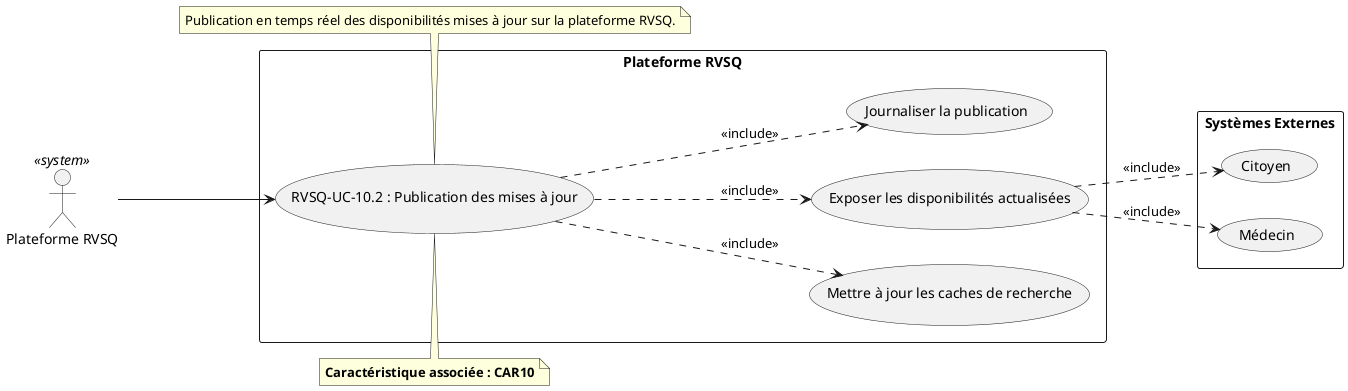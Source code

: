 @startuml RVSQ-UC-10_2_Publication_Disponibilites
left to right direction

actor "Plateforme RVSQ" as RVSQActor <<system>>

rectangle "Plateforme RVSQ" {
  usecase "RVSQ-UC-10.2 : Publication des mises à jour" as UC102
  usecase "Mettre à jour les caches de recherche" as UC102_A
  usecase "Exposer les disponibilités actualisées" as UC102_B
  usecase "Journaliser la publication" as UC102_C
}

rectangle "Systèmes Externes" {
  usecase "Citoyen" as Citoyen
  usecase "Médecin" as Medecin
}

RVSQActor --> UC102
UC102 ..> UC102_A : <<include>>
UC102 ..> UC102_B : <<include>>
UC102 ..> UC102_C : <<include>>

UC102_B ..> Citoyen : <<include>>
UC102_B ..> Medecin : <<include>>

note top of UC102
  **Caractéristique associée : CAR10**
end note

note bottom of UC102
  Publication en temps réel des disponibilités mises à jour sur la plateforme RVSQ.
end note
@enduml
